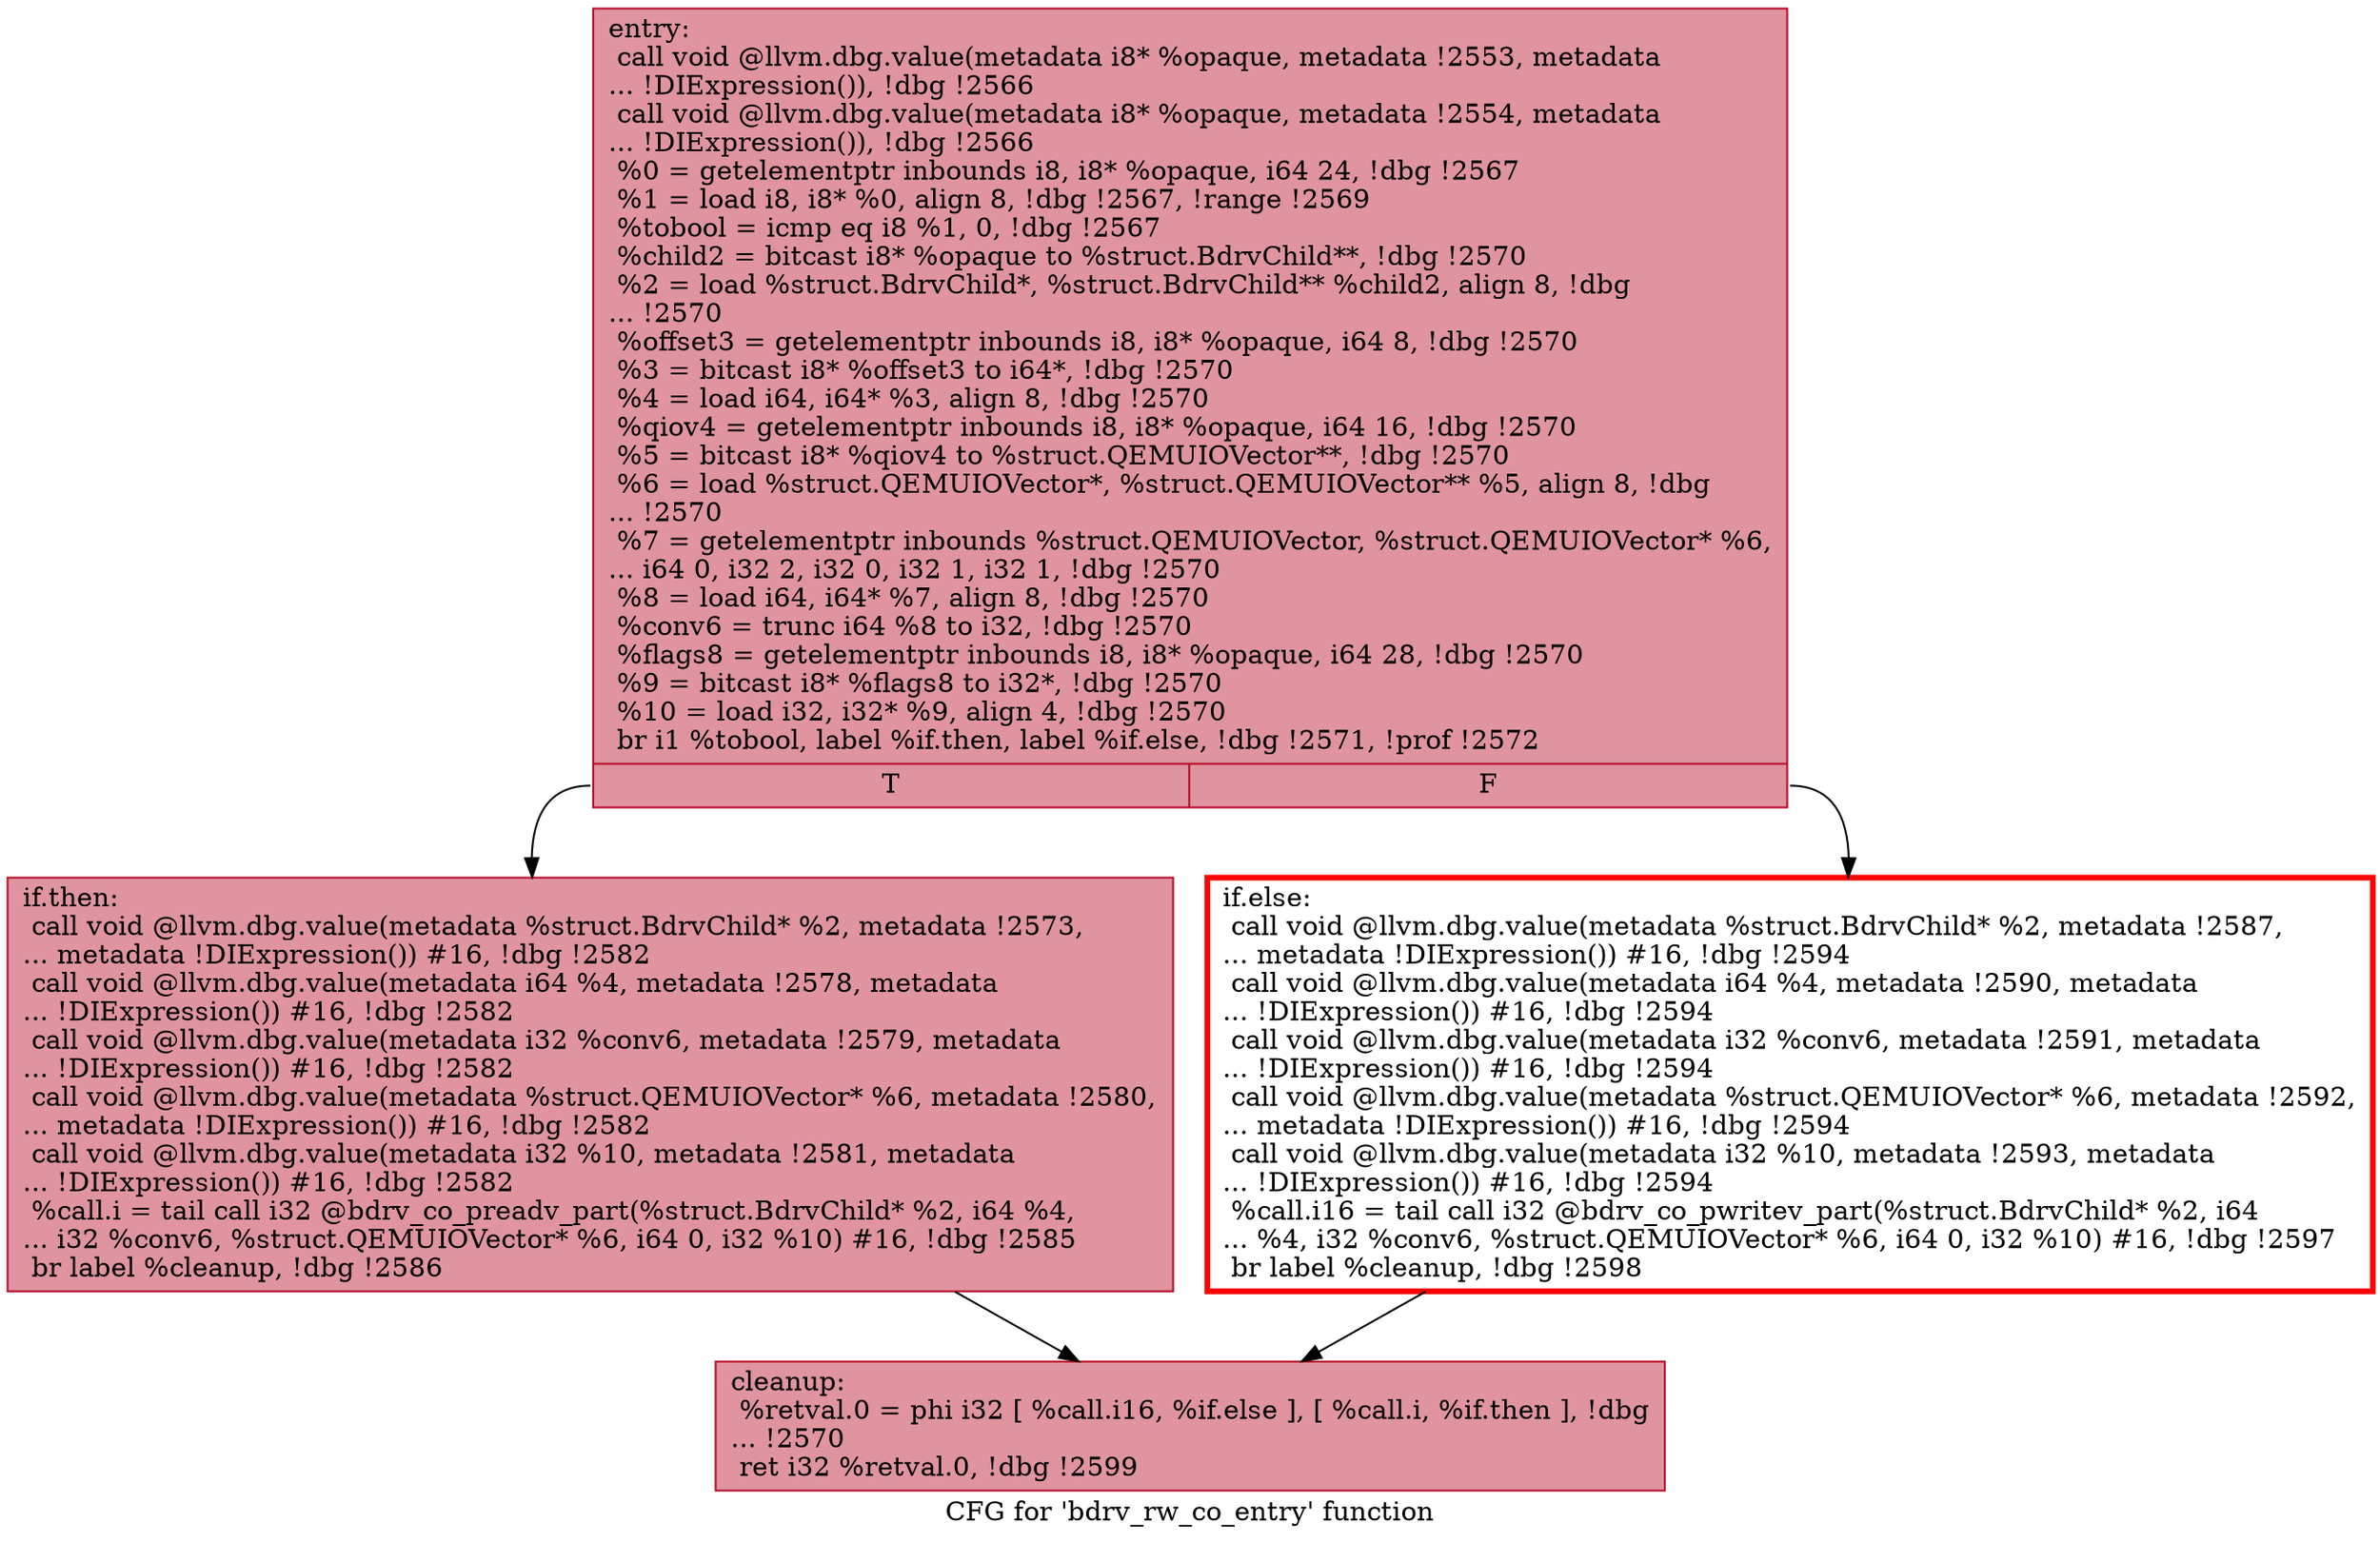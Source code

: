 digraph "CFG for 'bdrv_rw_co_entry' function" {
	label="CFG for 'bdrv_rw_co_entry' function";

	Node0x55cda436dd60 [shape=record,color="#b70d28ff", style=filled, fillcolor="#b70d2870",label="{entry:\l  call void @llvm.dbg.value(metadata i8* %opaque, metadata !2553, metadata\l... !DIExpression()), !dbg !2566\l  call void @llvm.dbg.value(metadata i8* %opaque, metadata !2554, metadata\l... !DIExpression()), !dbg !2566\l  %0 = getelementptr inbounds i8, i8* %opaque, i64 24, !dbg !2567\l  %1 = load i8, i8* %0, align 8, !dbg !2567, !range !2569\l  %tobool = icmp eq i8 %1, 0, !dbg !2567\l  %child2 = bitcast i8* %opaque to %struct.BdrvChild**, !dbg !2570\l  %2 = load %struct.BdrvChild*, %struct.BdrvChild** %child2, align 8, !dbg\l... !2570\l  %offset3 = getelementptr inbounds i8, i8* %opaque, i64 8, !dbg !2570\l  %3 = bitcast i8* %offset3 to i64*, !dbg !2570\l  %4 = load i64, i64* %3, align 8, !dbg !2570\l  %qiov4 = getelementptr inbounds i8, i8* %opaque, i64 16, !dbg !2570\l  %5 = bitcast i8* %qiov4 to %struct.QEMUIOVector**, !dbg !2570\l  %6 = load %struct.QEMUIOVector*, %struct.QEMUIOVector** %5, align 8, !dbg\l... !2570\l  %7 = getelementptr inbounds %struct.QEMUIOVector, %struct.QEMUIOVector* %6,\l... i64 0, i32 2, i32 0, i32 1, i32 1, !dbg !2570\l  %8 = load i64, i64* %7, align 8, !dbg !2570\l  %conv6 = trunc i64 %8 to i32, !dbg !2570\l  %flags8 = getelementptr inbounds i8, i8* %opaque, i64 28, !dbg !2570\l  %9 = bitcast i8* %flags8 to i32*, !dbg !2570\l  %10 = load i32, i32* %9, align 4, !dbg !2570\l  br i1 %tobool, label %if.then, label %if.else, !dbg !2571, !prof !2572\l|{<s0>T|<s1>F}}"];
	Node0x55cda436dd60:s0 -> Node0x55cda45af450;
	Node0x55cda436dd60:s1 -> Node0x55cda45af4f0;
	Node0x55cda45af450 [shape=record,color="#b70d28ff", style=filled, fillcolor="#b70d2870",label="{if.then:                                          \l  call void @llvm.dbg.value(metadata %struct.BdrvChild* %2, metadata !2573,\l... metadata !DIExpression()) #16, !dbg !2582\l  call void @llvm.dbg.value(metadata i64 %4, metadata !2578, metadata\l... !DIExpression()) #16, !dbg !2582\l  call void @llvm.dbg.value(metadata i32 %conv6, metadata !2579, metadata\l... !DIExpression()) #16, !dbg !2582\l  call void @llvm.dbg.value(metadata %struct.QEMUIOVector* %6, metadata !2580,\l... metadata !DIExpression()) #16, !dbg !2582\l  call void @llvm.dbg.value(metadata i32 %10, metadata !2581, metadata\l... !DIExpression()) #16, !dbg !2582\l  %call.i = tail call i32 @bdrv_co_preadv_part(%struct.BdrvChild* %2, i64 %4,\l... i32 %conv6, %struct.QEMUIOVector* %6, i64 0, i32 %10) #16, !dbg !2585\l  br label %cleanup, !dbg !2586\l}"];
	Node0x55cda45af450 -> Node0x55cda45b0670;
	Node0x55cda45af4f0 [shape=record,penwidth=3.0, color="red",label="{if.else:                                          \l  call void @llvm.dbg.value(metadata %struct.BdrvChild* %2, metadata !2587,\l... metadata !DIExpression()) #16, !dbg !2594\l  call void @llvm.dbg.value(metadata i64 %4, metadata !2590, metadata\l... !DIExpression()) #16, !dbg !2594\l  call void @llvm.dbg.value(metadata i32 %conv6, metadata !2591, metadata\l... !DIExpression()) #16, !dbg !2594\l  call void @llvm.dbg.value(metadata %struct.QEMUIOVector* %6, metadata !2592,\l... metadata !DIExpression()) #16, !dbg !2594\l  call void @llvm.dbg.value(metadata i32 %10, metadata !2593, metadata\l... !DIExpression()) #16, !dbg !2594\l  %call.i16 = tail call i32 @bdrv_co_pwritev_part(%struct.BdrvChild* %2, i64\l... %4, i32 %conv6, %struct.QEMUIOVector* %6, i64 0, i32 %10) #16, !dbg !2597\l  br label %cleanup, !dbg !2598\l}"];
	Node0x55cda45af4f0 -> Node0x55cda45b0670;
	Node0x55cda45b0670 [shape=record,color="#b70d28ff", style=filled, fillcolor="#b70d2870",label="{cleanup:                                          \l  %retval.0 = phi i32 [ %call.i16, %if.else ], [ %call.i, %if.then ], !dbg\l... !2570\l  ret i32 %retval.0, !dbg !2599\l}"];
}
